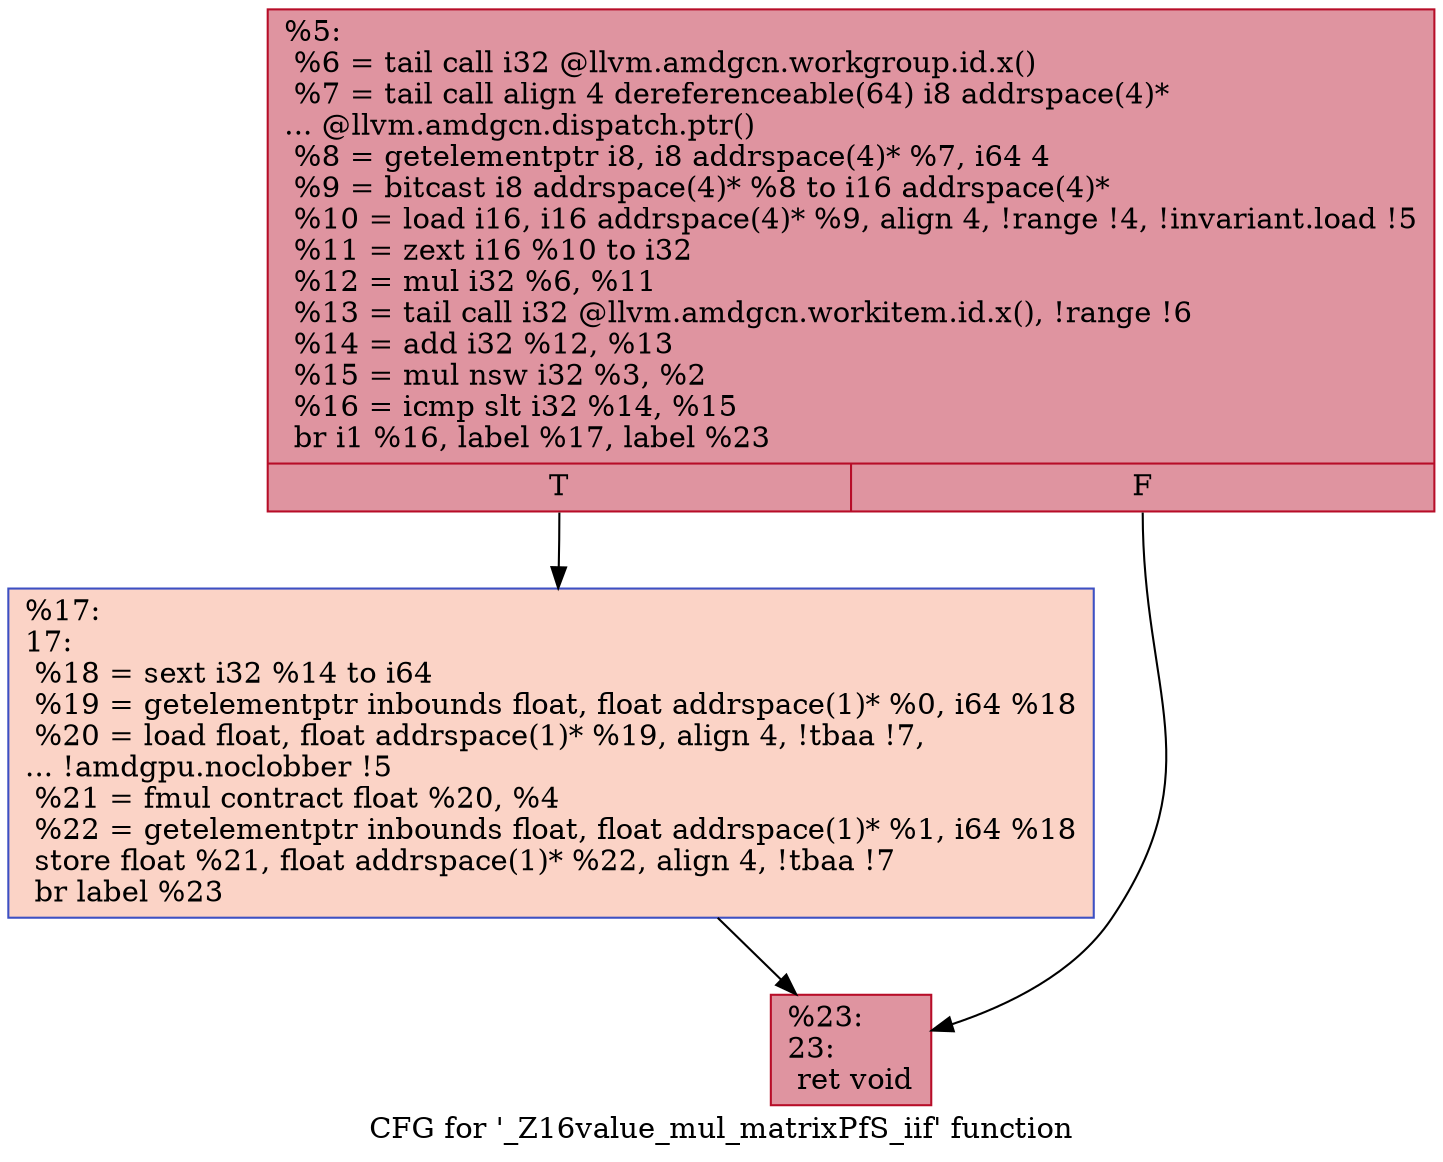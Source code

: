 digraph "CFG for '_Z16value_mul_matrixPfS_iif' function" {
	label="CFG for '_Z16value_mul_matrixPfS_iif' function";

	Node0x5375110 [shape=record,color="#b70d28ff", style=filled, fillcolor="#b70d2870",label="{%5:\l  %6 = tail call i32 @llvm.amdgcn.workgroup.id.x()\l  %7 = tail call align 4 dereferenceable(64) i8 addrspace(4)*\l... @llvm.amdgcn.dispatch.ptr()\l  %8 = getelementptr i8, i8 addrspace(4)* %7, i64 4\l  %9 = bitcast i8 addrspace(4)* %8 to i16 addrspace(4)*\l  %10 = load i16, i16 addrspace(4)* %9, align 4, !range !4, !invariant.load !5\l  %11 = zext i16 %10 to i32\l  %12 = mul i32 %6, %11\l  %13 = tail call i32 @llvm.amdgcn.workitem.id.x(), !range !6\l  %14 = add i32 %12, %13\l  %15 = mul nsw i32 %3, %2\l  %16 = icmp slt i32 %14, %15\l  br i1 %16, label %17, label %23\l|{<s0>T|<s1>F}}"];
	Node0x5375110:s0 -> Node0x5375c00;
	Node0x5375110:s1 -> Node0x5377170;
	Node0x5375c00 [shape=record,color="#3d50c3ff", style=filled, fillcolor="#f59c7d70",label="{%17:\l17:                                               \l  %18 = sext i32 %14 to i64\l  %19 = getelementptr inbounds float, float addrspace(1)* %0, i64 %18\l  %20 = load float, float addrspace(1)* %19, align 4, !tbaa !7,\l... !amdgpu.noclobber !5\l  %21 = fmul contract float %20, %4\l  %22 = getelementptr inbounds float, float addrspace(1)* %1, i64 %18\l  store float %21, float addrspace(1)* %22, align 4, !tbaa !7\l  br label %23\l}"];
	Node0x5375c00 -> Node0x5377170;
	Node0x5377170 [shape=record,color="#b70d28ff", style=filled, fillcolor="#b70d2870",label="{%23:\l23:                                               \l  ret void\l}"];
}
